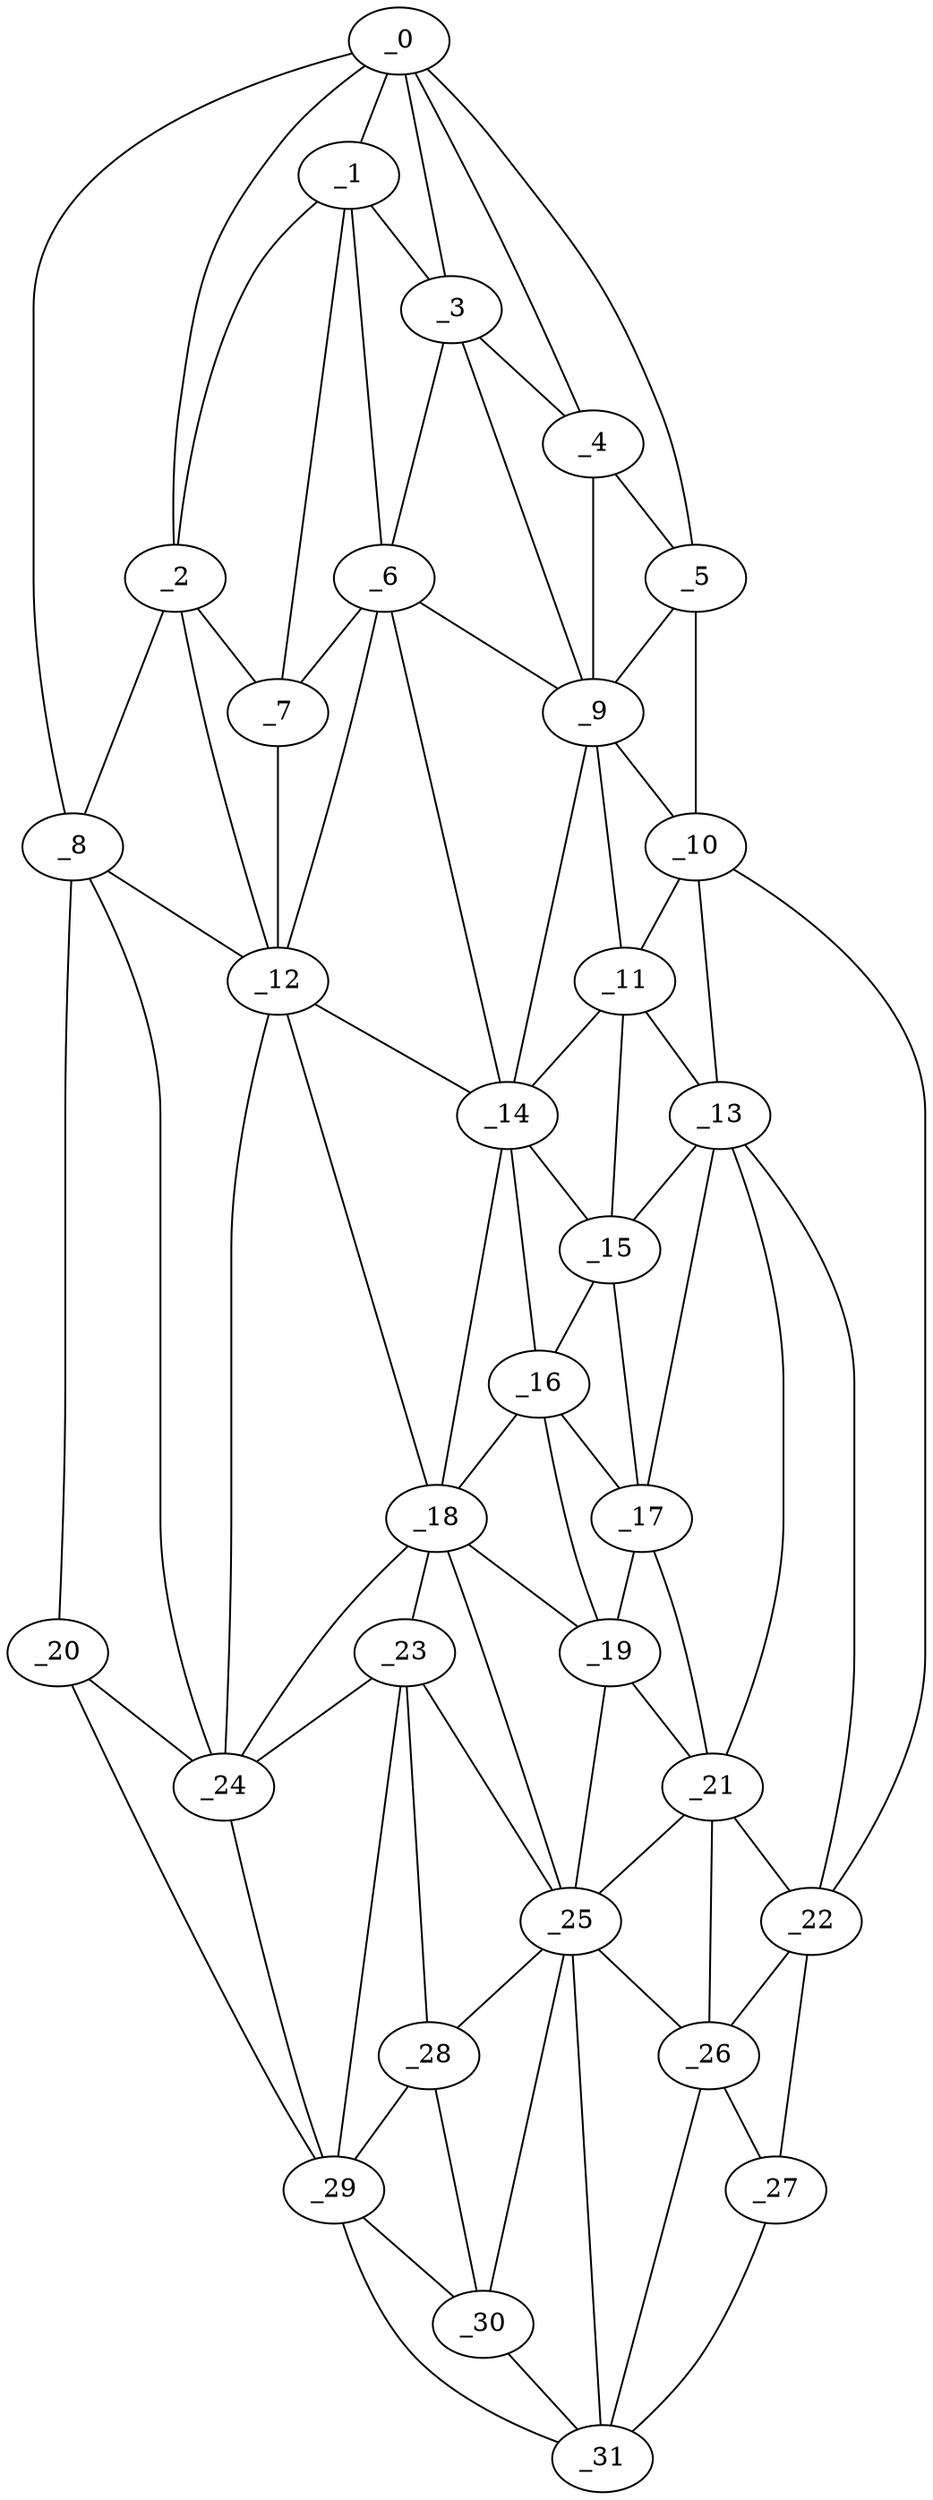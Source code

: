 graph "obj30__120.gxl" {
	_0	 [x=26,
		y=89];
	_1	 [x=32,
		y=80];
	_0 -- _1	 [valence=1];
	_2	 [x=34,
		y=61];
	_0 -- _2	 [valence=1];
	_3	 [x=36,
		y=82];
	_0 -- _3	 [valence=2];
	_4	 [x=36,
		y=94];
	_0 -- _4	 [valence=1];
	_5	 [x=37,
		y=99];
	_0 -- _5	 [valence=1];
	_8	 [x=49,
		y=7];
	_0 -- _8	 [valence=1];
	_1 -- _2	 [valence=2];
	_1 -- _3	 [valence=1];
	_6	 [x=44,
		y=78];
	_1 -- _6	 [valence=1];
	_7	 [x=45,
		y=71];
	_1 -- _7	 [valence=2];
	_2 -- _7	 [valence=1];
	_2 -- _8	 [valence=1];
	_12	 [x=55,
		y=71];
	_2 -- _12	 [valence=2];
	_3 -- _4	 [valence=2];
	_3 -- _6	 [valence=2];
	_9	 [x=49,
		y=90];
	_3 -- _9	 [valence=2];
	_4 -- _5	 [valence=1];
	_4 -- _9	 [valence=2];
	_5 -- _9	 [valence=2];
	_10	 [x=49,
		y=105];
	_5 -- _10	 [valence=1];
	_6 -- _7	 [valence=2];
	_6 -- _9	 [valence=2];
	_6 -- _12	 [valence=2];
	_14	 [x=62,
		y=78];
	_6 -- _14	 [valence=1];
	_7 -- _12	 [valence=1];
	_8 -- _12	 [valence=2];
	_20	 [x=81,
		y=8];
	_8 -- _20	 [valence=1];
	_24	 [x=89,
		y=49];
	_8 -- _24	 [valence=1];
	_9 -- _10	 [valence=2];
	_11	 [x=53,
		y=94];
	_9 -- _11	 [valence=1];
	_9 -- _14	 [valence=2];
	_10 -- _11	 [valence=2];
	_13	 [x=55,
		y=103];
	_10 -- _13	 [valence=2];
	_22	 [x=85,
		y=110];
	_10 -- _22	 [valence=1];
	_11 -- _13	 [valence=1];
	_11 -- _14	 [valence=2];
	_15	 [x=66,
		y=89];
	_11 -- _15	 [valence=1];
	_12 -- _14	 [valence=1];
	_18	 [x=76,
		y=76];
	_12 -- _18	 [valence=1];
	_12 -- _24	 [valence=2];
	_13 -- _15	 [valence=2];
	_17	 [x=74,
		y=91];
	_13 -- _17	 [valence=2];
	_21	 [x=81,
		y=96];
	_13 -- _21	 [valence=2];
	_13 -- _22	 [valence=1];
	_14 -- _15	 [valence=2];
	_16	 [x=74,
		y=79];
	_14 -- _16	 [valence=1];
	_14 -- _18	 [valence=2];
	_15 -- _16	 [valence=2];
	_15 -- _17	 [valence=2];
	_16 -- _17	 [valence=1];
	_16 -- _18	 [valence=1];
	_19	 [x=78,
		y=87];
	_16 -- _19	 [valence=2];
	_17 -- _19	 [valence=2];
	_17 -- _21	 [valence=2];
	_18 -- _19	 [valence=2];
	_23	 [x=88,
		y=68];
	_18 -- _23	 [valence=1];
	_18 -- _24	 [valence=2];
	_25	 [x=89,
		y=82];
	_18 -- _25	 [valence=2];
	_19 -- _21	 [valence=1];
	_19 -- _25	 [valence=2];
	_20 -- _24	 [valence=2];
	_29	 [x=100,
		y=62];
	_20 -- _29	 [valence=1];
	_21 -- _22	 [valence=2];
	_21 -- _25	 [valence=2];
	_26	 [x=89,
		y=100];
	_21 -- _26	 [valence=1];
	_22 -- _26	 [valence=2];
	_27	 [x=95,
		y=110];
	_22 -- _27	 [valence=1];
	_23 -- _24	 [valence=2];
	_23 -- _25	 [valence=2];
	_28	 [x=99,
		y=68];
	_23 -- _28	 [valence=1];
	_23 -- _29	 [valence=1];
	_24 -- _29	 [valence=1];
	_25 -- _26	 [valence=1];
	_25 -- _28	 [valence=2];
	_30	 [x=101,
		y=81];
	_25 -- _30	 [valence=1];
	_31	 [x=104,
		y=98];
	_25 -- _31	 [valence=2];
	_26 -- _27	 [valence=2];
	_26 -- _31	 [valence=1];
	_27 -- _31	 [valence=1];
	_28 -- _29	 [valence=2];
	_28 -- _30	 [valence=1];
	_29 -- _30	 [valence=2];
	_29 -- _31	 [valence=1];
	_30 -- _31	 [valence=2];
}
